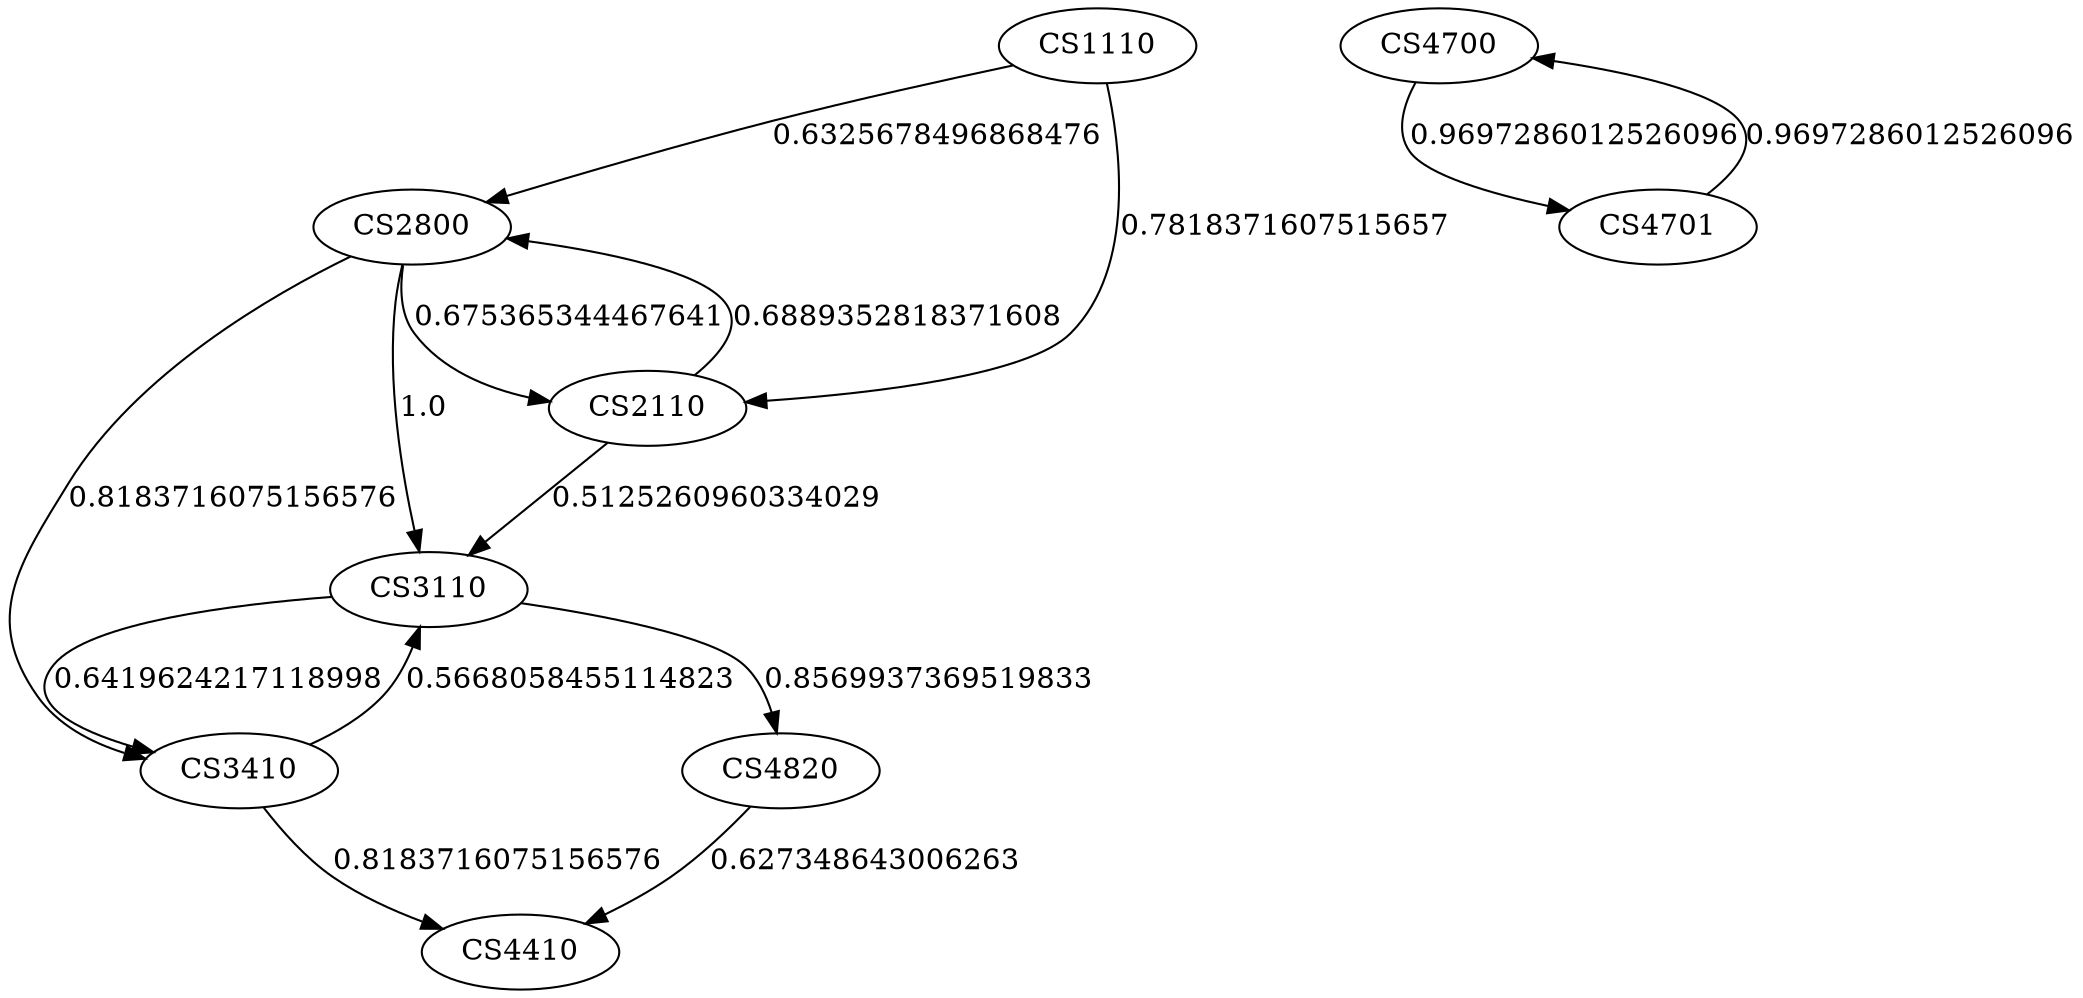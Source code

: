 digraph course_graph {
CS2800 -> CS3110 [ label = "1.0" ];
CS2800 -> CS2110 [ label = "0.675365344467641" ];
CS2800 -> CS3410 [ label = "0.8183716075156576" ];
CS3110 -> CS4820 [ label = "0.8569937369519833" ];
CS3110 -> CS3410 [ label = "0.6419624217118998" ];
CS1110 -> CS2800 [ label = "0.6325678496868476" ];
CS1110 -> CS2110 [ label = "0.7818371607515657" ];
CS2110 -> CS2800 [ label = "0.6889352818371608" ];
CS2110 -> CS3110 [ label = "0.5125260960334029" ];
CS4820 -> CS4410 [ label = "0.627348643006263" ];
CS3410 -> CS3110 [ label = "0.5668058455114823" ];
CS3410 -> CS4410 [ label = "0.8183716075156576" ];
CS4700 -> CS4701 [ label = "0.9697286012526096" ];
CS4701 -> CS4700 [ label = "0.9697286012526096" ];
CS3110 [ label = "CS3110" ];
CS3410 [ label = "CS3410" ];
CS4700 [ label = "CS4700" ];
CS2800 [ label = "CS2800" ];
CS2110 [ label = "CS2110" ];
CS4701 [ label = "CS4701" ];
CS4820 [ label = "CS4820" ];
}
